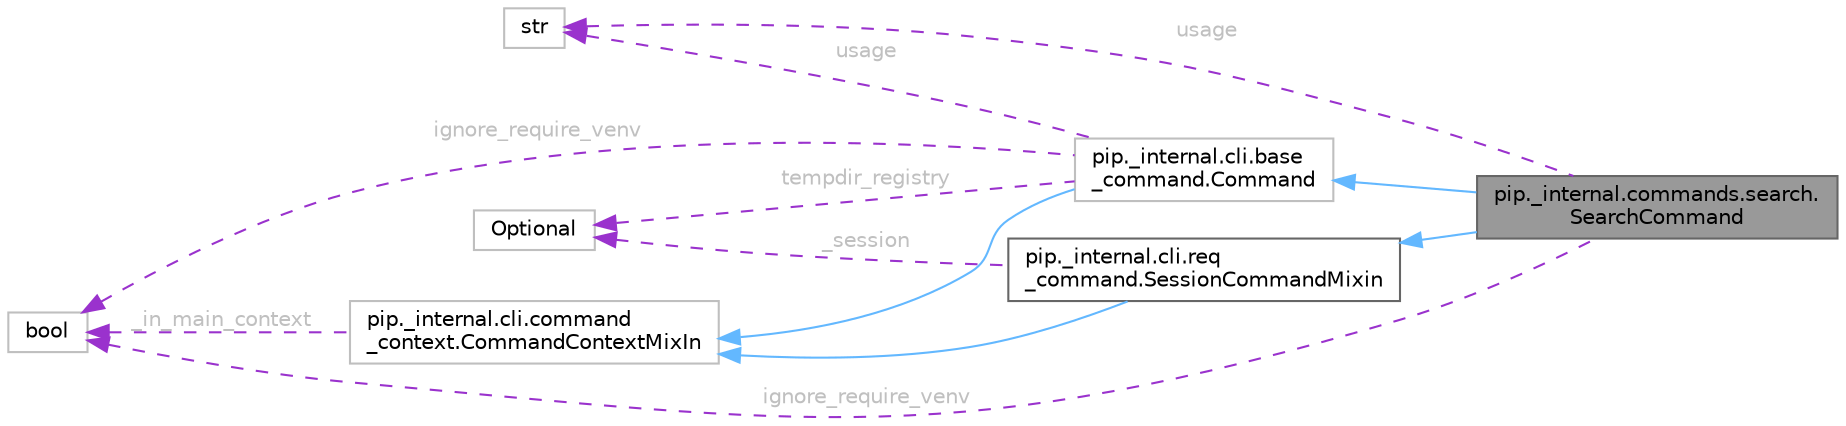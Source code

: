 digraph "pip._internal.commands.search.SearchCommand"
{
 // LATEX_PDF_SIZE
  bgcolor="transparent";
  edge [fontname=Helvetica,fontsize=10,labelfontname=Helvetica,labelfontsize=10];
  node [fontname=Helvetica,fontsize=10,shape=box,height=0.2,width=0.4];
  rankdir="LR";
  Node1 [id="Node000001",label="pip._internal.commands.search.\lSearchCommand",height=0.2,width=0.4,color="gray40", fillcolor="grey60", style="filled", fontcolor="black",tooltip=" "];
  Node2 -> Node1 [id="edge1_Node000001_Node000002",dir="back",color="steelblue1",style="solid",tooltip=" "];
  Node2 [id="Node000002",label="pip._internal.cli.base\l_command.Command",height=0.2,width=0.4,color="grey75", fillcolor="white", style="filled",URL="$de/d79/classpip_1_1__internal_1_1cli_1_1base__command_1_1Command.html",tooltip=" "];
  Node3 -> Node2 [id="edge2_Node000002_Node000003",dir="back",color="steelblue1",style="solid",tooltip=" "];
  Node3 [id="Node000003",label="pip._internal.cli.command\l_context.CommandContextMixIn",height=0.2,width=0.4,color="grey75", fillcolor="white", style="filled",URL="$d5/d6c/classpip_1_1__internal_1_1cli_1_1command__context_1_1CommandContextMixIn.html",tooltip=" "];
  Node4 -> Node3 [id="edge3_Node000003_Node000004",dir="back",color="darkorchid3",style="dashed",tooltip=" ",label=" _in_main_context",fontcolor="grey" ];
  Node4 [id="Node000004",label="bool",height=0.2,width=0.4,color="grey75", fillcolor="white", style="filled",tooltip=" "];
  Node5 -> Node2 [id="edge4_Node000002_Node000005",dir="back",color="darkorchid3",style="dashed",tooltip=" ",label=" usage",fontcolor="grey" ];
  Node5 [id="Node000005",label="str",height=0.2,width=0.4,color="grey75", fillcolor="white", style="filled",tooltip=" "];
  Node4 -> Node2 [id="edge5_Node000002_Node000004",dir="back",color="darkorchid3",style="dashed",tooltip=" ",label=" ignore_require_venv",fontcolor="grey" ];
  Node6 -> Node2 [id="edge6_Node000002_Node000006",dir="back",color="darkorchid3",style="dashed",tooltip=" ",label=" tempdir_registry",fontcolor="grey" ];
  Node6 [id="Node000006",label="Optional",height=0.2,width=0.4,color="grey75", fillcolor="white", style="filled",tooltip=" "];
  Node7 -> Node1 [id="edge7_Node000001_Node000007",dir="back",color="steelblue1",style="solid",tooltip=" "];
  Node7 [id="Node000007",label="pip._internal.cli.req\l_command.SessionCommandMixin",height=0.2,width=0.4,color="gray40", fillcolor="white", style="filled",URL="$d3/d50/classpip_1_1__internal_1_1cli_1_1req__command_1_1SessionCommandMixin.html",tooltip=" "];
  Node3 -> Node7 [id="edge8_Node000007_Node000003",dir="back",color="steelblue1",style="solid",tooltip=" "];
  Node6 -> Node7 [id="edge9_Node000007_Node000006",dir="back",color="darkorchid3",style="dashed",tooltip=" ",label=" _session",fontcolor="grey" ];
  Node5 -> Node1 [id="edge10_Node000001_Node000005",dir="back",color="darkorchid3",style="dashed",tooltip=" ",label=" usage",fontcolor="grey" ];
  Node4 -> Node1 [id="edge11_Node000001_Node000004",dir="back",color="darkorchid3",style="dashed",tooltip=" ",label=" ignore_require_venv",fontcolor="grey" ];
}
